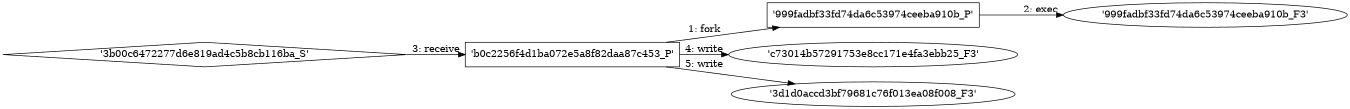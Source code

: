 digraph "D:\Learning\Paper\apt\基于CTI的攻击预警\Dataset\攻击图\ASGfromALLCTI\Threat Roundup for August 3-10.dot" {
rankdir="LR"
size="9"
fixedsize="false"
splines="true"
nodesep=0.3
ranksep=0
fontsize=10
overlap="scalexy"
engine= "neato"
	"'b0c2256f4d1ba072e5a8f82daa87c453_P'" [node_type=Process shape=box]
	"'999fadbf33fd74da6c53974ceeba910b_P'" [node_type=Process shape=box]
	"'b0c2256f4d1ba072e5a8f82daa87c453_P'" -> "'999fadbf33fd74da6c53974ceeba910b_P'" [label="1: fork"]
	"'999fadbf33fd74da6c53974ceeba910b_P'" [node_type=Process shape=box]
	"'999fadbf33fd74da6c53974ceeba910b_F3'" [node_type=File shape=ellipse]
	"'999fadbf33fd74da6c53974ceeba910b_P'" -> "'999fadbf33fd74da6c53974ceeba910b_F3'" [label="2: exec"]
	"'b0c2256f4d1ba072e5a8f82daa87c453_P'" [node_type=Process shape=box]
	"'3b00c6472277d6e819ad4c5b8cb116ba_S'" [node_type=Socket shape=diamond]
	"'3b00c6472277d6e819ad4c5b8cb116ba_S'" -> "'b0c2256f4d1ba072e5a8f82daa87c453_P'" [label="3: receive"]
	"'c73014b57291753e8cc171e4fa3ebb25_F3'" [node_type=file shape=ellipse]
	"'b0c2256f4d1ba072e5a8f82daa87c453_P'" [node_type=Process shape=box]
	"'b0c2256f4d1ba072e5a8f82daa87c453_P'" -> "'c73014b57291753e8cc171e4fa3ebb25_F3'" [label="4: write"]
	"'3d1d0accd3bf79681c76f013ea08f008_F3'" [node_type=file shape=ellipse]
	"'b0c2256f4d1ba072e5a8f82daa87c453_P'" [node_type=Process shape=box]
	"'b0c2256f4d1ba072e5a8f82daa87c453_P'" -> "'3d1d0accd3bf79681c76f013ea08f008_F3'" [label="5: write"]
}
